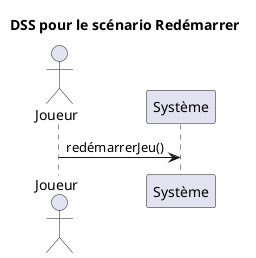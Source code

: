 @startuml
title DSS pour le scénario Redémarrer

actor Joueur
participant "Système" as Systeme

Joueur -> Systeme : redémarrerJeu()

@enduml
